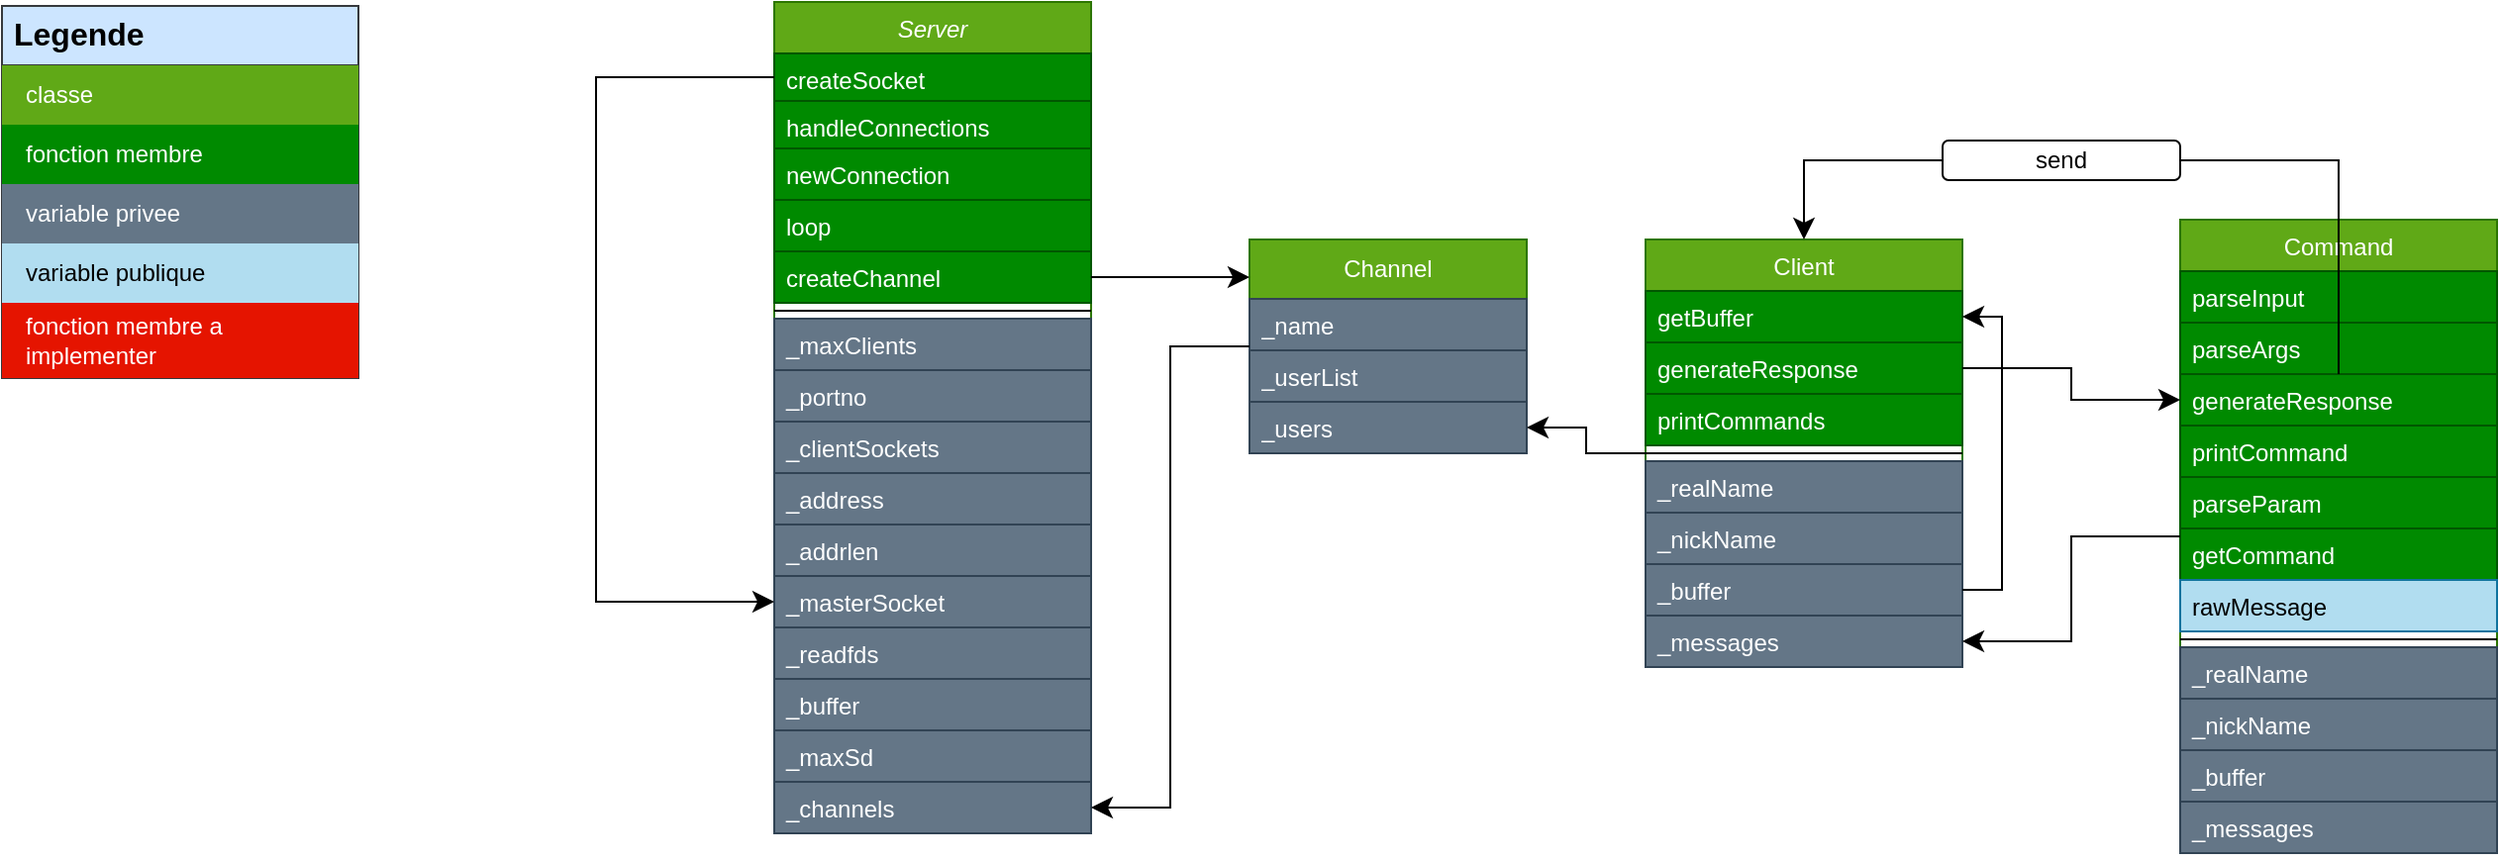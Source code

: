 <mxfile version="22.0.4" type="github">
  <diagram id="C5RBs43oDa-KdzZeNtuy" name="Page-1">
    <mxGraphModel dx="2111" dy="1869" grid="1" gridSize="10" guides="1" tooltips="1" connect="1" arrows="1" fold="1" page="1" pageScale="1" pageWidth="827" pageHeight="1169" math="0" shadow="0">
      <root>
        <mxCell id="WIyWlLk6GJQsqaUBKTNV-0" />
        <mxCell id="WIyWlLk6GJQsqaUBKTNV-1" parent="WIyWlLk6GJQsqaUBKTNV-0" />
        <mxCell id="zkfFHV4jXpPFQw0GAbJ--0" value="Server" style="swimlane;fontStyle=2;align=center;verticalAlign=top;childLayout=stackLayout;horizontal=1;startSize=26;horizontalStack=0;resizeParent=1;resizeLast=0;collapsible=1;marginBottom=0;rounded=0;shadow=0;strokeWidth=1;fillColor=#60a917;fontColor=#ffffff;strokeColor=#2D7600;" parent="WIyWlLk6GJQsqaUBKTNV-1" vertex="1">
          <mxGeometry x="210" y="-160" width="160" height="420" as="geometry">
            <mxRectangle x="10" y="-80" width="160" height="26" as="alternateBounds" />
          </mxGeometry>
        </mxCell>
        <mxCell id="zkfFHV4jXpPFQw0GAbJ--5" value="createSocket&#xa;" style="text;align=left;verticalAlign=top;spacingLeft=4;spacingRight=4;overflow=hidden;rotatable=0;points=[[0,0.5],[1,0.5]];portConstraint=eastwest;fillColor=#008a00;fontColor=#ffffff;strokeColor=#005700;" parent="zkfFHV4jXpPFQw0GAbJ--0" vertex="1">
          <mxGeometry y="26" width="160" height="24" as="geometry" />
        </mxCell>
        <mxCell id="nmFVzi2Qrn4RTM0XMvv8-7" value="handleConnections" style="text;align=left;verticalAlign=top;spacingLeft=4;spacingRight=4;overflow=hidden;rotatable=0;points=[[0,0.5],[1,0.5]];portConstraint=eastwest;fillColor=#008a00;fontColor=#ffffff;strokeColor=#005700;" parent="zkfFHV4jXpPFQw0GAbJ--0" vertex="1">
          <mxGeometry y="50" width="160" height="24" as="geometry" />
        </mxCell>
        <mxCell id="zkfFHV4jXpPFQw0GAbJ--1" value="newConnection" style="text;align=left;verticalAlign=top;spacingLeft=4;spacingRight=4;overflow=hidden;rotatable=0;points=[[0,0.5],[1,0.5]];portConstraint=eastwest;fillColor=#008a00;fontColor=#ffffff;strokeColor=#005700;" parent="zkfFHV4jXpPFQw0GAbJ--0" vertex="1">
          <mxGeometry y="74" width="160" height="26" as="geometry" />
        </mxCell>
        <mxCell id="nmFVzi2Qrn4RTM0XMvv8-9" value="loop" style="text;align=left;verticalAlign=top;spacingLeft=4;spacingRight=4;overflow=hidden;rotatable=0;points=[[0,0.5],[1,0.5]];portConstraint=eastwest;rounded=0;shadow=0;html=0;fillColor=#008a00;fontColor=#ffffff;strokeColor=#005700;" parent="zkfFHV4jXpPFQw0GAbJ--0" vertex="1">
          <mxGeometry y="100" width="160" height="26" as="geometry" />
        </mxCell>
        <mxCell id="zkfFHV4jXpPFQw0GAbJ--3" value="createChannel" style="text;align=left;verticalAlign=top;spacingLeft=4;spacingRight=4;overflow=hidden;rotatable=0;points=[[0,0.5],[1,0.5]];portConstraint=eastwest;rounded=0;shadow=0;html=0;fillColor=#008a00;fontColor=#ffffff;strokeColor=#005700;" parent="zkfFHV4jXpPFQw0GAbJ--0" vertex="1">
          <mxGeometry y="126" width="160" height="26" as="geometry" />
        </mxCell>
        <mxCell id="zkfFHV4jXpPFQw0GAbJ--4" value="" style="line;html=1;strokeWidth=1;align=left;verticalAlign=middle;spacingTop=-1;spacingLeft=3;spacingRight=3;rotatable=0;labelPosition=right;points=[];portConstraint=eastwest;" parent="zkfFHV4jXpPFQw0GAbJ--0" vertex="1">
          <mxGeometry y="152" width="160" height="8" as="geometry" />
        </mxCell>
        <mxCell id="nmFVzi2Qrn4RTM0XMvv8-17" value="_maxClients" style="text;align=left;verticalAlign=top;spacingLeft=4;spacingRight=4;overflow=hidden;rotatable=0;points=[[0,0.5],[1,0.5]];portConstraint=eastwest;rounded=0;shadow=0;html=0;fillColor=#647687;fontColor=#ffffff;strokeColor=#314354;" parent="zkfFHV4jXpPFQw0GAbJ--0" vertex="1">
          <mxGeometry y="160" width="160" height="26" as="geometry" />
        </mxCell>
        <mxCell id="nmFVzi2Qrn4RTM0XMvv8-63" value="_portno" style="text;align=left;verticalAlign=top;spacingLeft=4;spacingRight=4;overflow=hidden;rotatable=0;points=[[0,0.5],[1,0.5]];portConstraint=eastwest;rounded=0;shadow=0;html=0;fillColor=#647687;fontColor=#ffffff;strokeColor=#314354;" parent="zkfFHV4jXpPFQw0GAbJ--0" vertex="1">
          <mxGeometry y="186" width="160" height="26" as="geometry" />
        </mxCell>
        <mxCell id="nmFVzi2Qrn4RTM0XMvv8-64" value="_clientSockets" style="text;align=left;verticalAlign=top;spacingLeft=4;spacingRight=4;overflow=hidden;rotatable=0;points=[[0,0.5],[1,0.5]];portConstraint=eastwest;rounded=0;shadow=0;html=0;fillColor=#647687;fontColor=#ffffff;strokeColor=#314354;" parent="zkfFHV4jXpPFQw0GAbJ--0" vertex="1">
          <mxGeometry y="212" width="160" height="26" as="geometry" />
        </mxCell>
        <mxCell id="nmFVzi2Qrn4RTM0XMvv8-65" value="_address" style="text;align=left;verticalAlign=top;spacingLeft=4;spacingRight=4;overflow=hidden;rotatable=0;points=[[0,0.5],[1,0.5]];portConstraint=eastwest;rounded=0;shadow=0;html=0;fillColor=#647687;fontColor=#ffffff;strokeColor=#314354;" parent="zkfFHV4jXpPFQw0GAbJ--0" vertex="1">
          <mxGeometry y="238" width="160" height="26" as="geometry" />
        </mxCell>
        <mxCell id="nmFVzi2Qrn4RTM0XMvv8-62" value="_addrlen" style="text;align=left;verticalAlign=top;spacingLeft=4;spacingRight=4;overflow=hidden;rotatable=0;points=[[0,0.5],[1,0.5]];portConstraint=eastwest;rounded=0;shadow=0;html=0;fillColor=#647687;fontColor=#ffffff;strokeColor=#314354;" parent="zkfFHV4jXpPFQw0GAbJ--0" vertex="1">
          <mxGeometry y="264" width="160" height="26" as="geometry" />
        </mxCell>
        <mxCell id="nmFVzi2Qrn4RTM0XMvv8-61" value="_masterSocket" style="text;align=left;verticalAlign=top;spacingLeft=4;spacingRight=4;overflow=hidden;rotatable=0;points=[[0,0.5],[1,0.5]];portConstraint=eastwest;rounded=0;shadow=0;html=0;fillColor=#647687;fontColor=#ffffff;strokeColor=#314354;" parent="zkfFHV4jXpPFQw0GAbJ--0" vertex="1">
          <mxGeometry y="290" width="160" height="26" as="geometry" />
        </mxCell>
        <mxCell id="nmFVzi2Qrn4RTM0XMvv8-67" value="_readfds&#xa;" style="text;align=left;verticalAlign=top;spacingLeft=4;spacingRight=4;overflow=hidden;rotatable=0;points=[[0,0.5],[1,0.5]];portConstraint=eastwest;rounded=0;shadow=0;html=0;fillColor=#647687;fontColor=#ffffff;strokeColor=#314354;" parent="zkfFHV4jXpPFQw0GAbJ--0" vertex="1">
          <mxGeometry y="316" width="160" height="26" as="geometry" />
        </mxCell>
        <mxCell id="nmFVzi2Qrn4RTM0XMvv8-66" value="_buffer" style="text;align=left;verticalAlign=top;spacingLeft=4;spacingRight=4;overflow=hidden;rotatable=0;points=[[0,0.5],[1,0.5]];portConstraint=eastwest;rounded=0;shadow=0;html=0;fillColor=#647687;fontColor=#ffffff;strokeColor=#314354;" parent="zkfFHV4jXpPFQw0GAbJ--0" vertex="1">
          <mxGeometry y="342" width="160" height="26" as="geometry" />
        </mxCell>
        <mxCell id="nmFVzi2Qrn4RTM0XMvv8-68" value="_maxSd" style="text;align=left;verticalAlign=top;spacingLeft=4;spacingRight=4;overflow=hidden;rotatable=0;points=[[0,0.5],[1,0.5]];portConstraint=eastwest;rounded=0;shadow=0;html=0;fillColor=#647687;fontColor=#ffffff;strokeColor=#314354;" parent="zkfFHV4jXpPFQw0GAbJ--0" vertex="1">
          <mxGeometry y="368" width="160" height="26" as="geometry" />
        </mxCell>
        <mxCell id="nmFVzi2Qrn4RTM0XMvv8-60" value="_channels" style="text;align=left;verticalAlign=top;spacingLeft=4;spacingRight=4;overflow=hidden;rotatable=0;points=[[0,0.5],[1,0.5]];portConstraint=eastwest;rounded=0;shadow=0;html=0;fillColor=#647687;fontColor=#ffffff;strokeColor=#314354;" parent="zkfFHV4jXpPFQw0GAbJ--0" vertex="1">
          <mxGeometry y="394" width="160" height="26" as="geometry" />
        </mxCell>
        <mxCell id="DhGyzFEX1gzbE7A_Uzqe-18" value="" style="edgeStyle=elbowEdgeStyle;elbow=horizontal;endArrow=classic;html=1;curved=0;rounded=0;endSize=8;startSize=8;" edge="1" parent="zkfFHV4jXpPFQw0GAbJ--0" source="zkfFHV4jXpPFQw0GAbJ--5" target="nmFVzi2Qrn4RTM0XMvv8-61">
          <mxGeometry width="50" height="50" relative="1" as="geometry">
            <mxPoint x="330" y="350" as="sourcePoint" />
            <mxPoint x="380" y="300" as="targetPoint" />
            <Array as="points">
              <mxPoint x="-90" y="170" />
            </Array>
          </mxGeometry>
        </mxCell>
        <mxCell id="zkfFHV4jXpPFQw0GAbJ--17" value="Client" style="swimlane;fontStyle=0;align=center;verticalAlign=top;childLayout=stackLayout;horizontal=1;startSize=26;horizontalStack=0;resizeParent=1;resizeLast=0;collapsible=1;marginBottom=0;rounded=0;shadow=0;strokeWidth=1;fillColor=#60a917;fontColor=#ffffff;strokeColor=#2D7600;" parent="WIyWlLk6GJQsqaUBKTNV-1" vertex="1">
          <mxGeometry x="650" y="-40" width="160" height="216" as="geometry">
            <mxRectangle x="550" y="140" width="160" height="26" as="alternateBounds" />
          </mxGeometry>
        </mxCell>
        <mxCell id="zkfFHV4jXpPFQw0GAbJ--18" value="getBuffer" style="text;align=left;verticalAlign=top;spacingLeft=4;spacingRight=4;overflow=hidden;rotatable=0;points=[[0,0.5],[1,0.5]];portConstraint=eastwest;fillColor=#008a00;fontColor=#ffffff;strokeColor=#005700;" parent="zkfFHV4jXpPFQw0GAbJ--17" vertex="1">
          <mxGeometry y="26" width="160" height="26" as="geometry" />
        </mxCell>
        <mxCell id="zkfFHV4jXpPFQw0GAbJ--19" value="generateResponse" style="text;align=left;verticalAlign=top;spacingLeft=4;spacingRight=4;overflow=hidden;rotatable=0;points=[[0,0.5],[1,0.5]];portConstraint=eastwest;rounded=0;shadow=0;html=0;fillColor=#008a00;fontColor=#ffffff;strokeColor=#005700;" parent="zkfFHV4jXpPFQw0GAbJ--17" vertex="1">
          <mxGeometry y="52" width="160" height="26" as="geometry" />
        </mxCell>
        <mxCell id="zkfFHV4jXpPFQw0GAbJ--20" value="printCommands" style="text;align=left;verticalAlign=top;spacingLeft=4;spacingRight=4;overflow=hidden;rotatable=0;points=[[0,0.5],[1,0.5]];portConstraint=eastwest;rounded=0;shadow=0;html=0;fillColor=#008a00;fontColor=#ffffff;strokeColor=#005700;" parent="zkfFHV4jXpPFQw0GAbJ--17" vertex="1">
          <mxGeometry y="78" width="160" height="26" as="geometry" />
        </mxCell>
        <mxCell id="zkfFHV4jXpPFQw0GAbJ--23" value="" style="line;html=1;strokeWidth=1;align=left;verticalAlign=middle;spacingTop=-1;spacingLeft=3;spacingRight=3;rotatable=0;labelPosition=right;points=[];portConstraint=eastwest;" parent="zkfFHV4jXpPFQw0GAbJ--17" vertex="1">
          <mxGeometry y="104" width="160" height="8" as="geometry" />
        </mxCell>
        <mxCell id="nmFVzi2Qrn4RTM0XMvv8-76" value="_realName" style="text;align=left;verticalAlign=top;spacingLeft=4;spacingRight=4;overflow=hidden;rotatable=0;points=[[0,0.5],[1,0.5]];portConstraint=eastwest;rounded=0;shadow=0;html=0;fillColor=#647687;fontColor=#ffffff;strokeColor=#314354;" parent="zkfFHV4jXpPFQw0GAbJ--17" vertex="1">
          <mxGeometry y="112" width="160" height="26" as="geometry" />
        </mxCell>
        <mxCell id="nmFVzi2Qrn4RTM0XMvv8-74" value="_nickName" style="text;align=left;verticalAlign=top;spacingLeft=4;spacingRight=4;overflow=hidden;rotatable=0;points=[[0,0.5],[1,0.5]];portConstraint=eastwest;rounded=0;shadow=0;html=0;fillColor=#647687;fontColor=#ffffff;strokeColor=#314354;" parent="zkfFHV4jXpPFQw0GAbJ--17" vertex="1">
          <mxGeometry y="138" width="160" height="26" as="geometry" />
        </mxCell>
        <mxCell id="nmFVzi2Qrn4RTM0XMvv8-75" value="_buffer" style="text;align=left;verticalAlign=top;spacingLeft=4;spacingRight=4;overflow=hidden;rotatable=0;points=[[0,0.5],[1,0.5]];portConstraint=eastwest;rounded=0;shadow=0;html=0;fillColor=#647687;fontColor=#ffffff;strokeColor=#314354;" parent="zkfFHV4jXpPFQw0GAbJ--17" vertex="1">
          <mxGeometry y="164" width="160" height="26" as="geometry" />
        </mxCell>
        <mxCell id="nmFVzi2Qrn4RTM0XMvv8-73" value="_messages" style="text;align=left;verticalAlign=top;spacingLeft=4;spacingRight=4;overflow=hidden;rotatable=0;points=[[0,0.5],[1,0.5]];portConstraint=eastwest;rounded=0;shadow=0;html=0;fillColor=#647687;fontColor=#ffffff;strokeColor=#314354;" parent="zkfFHV4jXpPFQw0GAbJ--17" vertex="1">
          <mxGeometry y="190" width="160" height="26" as="geometry" />
        </mxCell>
        <mxCell id="DhGyzFEX1gzbE7A_Uzqe-40" value="" style="edgeStyle=elbowEdgeStyle;elbow=horizontal;endArrow=classic;html=1;curved=0;rounded=0;endSize=8;startSize=8;" edge="1" parent="zkfFHV4jXpPFQw0GAbJ--17" source="nmFVzi2Qrn4RTM0XMvv8-75" target="zkfFHV4jXpPFQw0GAbJ--18">
          <mxGeometry width="50" height="50" relative="1" as="geometry">
            <mxPoint x="-80" y="260" as="sourcePoint" />
            <mxPoint x="-30" y="210" as="targetPoint" />
            <Array as="points">
              <mxPoint x="180" y="100" />
              <mxPoint x="170" y="110" />
            </Array>
          </mxGeometry>
        </mxCell>
        <mxCell id="nmFVzi2Qrn4RTM0XMvv8-44" value="Channel" style="swimlane;fontStyle=0;childLayout=stackLayout;horizontal=1;startSize=30;fillColor=#60a917;horizontalStack=0;resizeParent=1;resizeParentMax=0;resizeLast=0;collapsible=1;marginBottom=0;whiteSpace=wrap;html=1;fontColor=#ffffff;strokeColor=#2D7600;" parent="WIyWlLk6GJQsqaUBKTNV-1" vertex="1">
          <mxGeometry x="450" y="-40" width="140" height="108" as="geometry">
            <mxRectangle x="270" y="60" width="90" height="30" as="alternateBounds" />
          </mxGeometry>
        </mxCell>
        <mxCell id="nmFVzi2Qrn4RTM0XMvv8-46" value="_name" style="text;strokeColor=#314354;fillColor=#647687;align=left;verticalAlign=top;spacingLeft=4;spacingRight=4;overflow=hidden;rotatable=0;points=[[0,0.5],[1,0.5]];portConstraint=eastwest;whiteSpace=wrap;html=1;fontColor=#ffffff;" parent="nmFVzi2Qrn4RTM0XMvv8-44" vertex="1">
          <mxGeometry y="30" width="140" height="26" as="geometry" />
        </mxCell>
        <mxCell id="nmFVzi2Qrn4RTM0XMvv8-72" value="_userList" style="text;strokeColor=#314354;fillColor=#647687;align=left;verticalAlign=top;spacingLeft=4;spacingRight=4;overflow=hidden;rotatable=0;points=[[0,0.5],[1,0.5]];portConstraint=eastwest;whiteSpace=wrap;html=1;fontColor=#ffffff;" parent="nmFVzi2Qrn4RTM0XMvv8-44" vertex="1">
          <mxGeometry y="56" width="140" height="26" as="geometry" />
        </mxCell>
        <mxCell id="nmFVzi2Qrn4RTM0XMvv8-47" value="_users" style="text;strokeColor=#314354;fillColor=#647687;align=left;verticalAlign=top;spacingLeft=4;spacingRight=4;overflow=hidden;rotatable=0;points=[[0,0.5],[1,0.5]];portConstraint=eastwest;whiteSpace=wrap;html=1;fontColor=#ffffff;" parent="nmFVzi2Qrn4RTM0XMvv8-44" vertex="1">
          <mxGeometry y="82" width="140" height="26" as="geometry" />
        </mxCell>
        <mxCell id="nmFVzi2Qrn4RTM0XMvv8-70" value="" style="edgeStyle=elbowEdgeStyle;elbow=horizontal;endArrow=classic;html=1;curved=0;rounded=0;endSize=8;startSize=8;" parent="WIyWlLk6GJQsqaUBKTNV-1" source="nmFVzi2Qrn4RTM0XMvv8-44" target="nmFVzi2Qrn4RTM0XMvv8-60" edge="1">
          <mxGeometry width="50" height="50" relative="1" as="geometry">
            <mxPoint x="380" y="310" as="sourcePoint" />
            <mxPoint x="430" y="260" as="targetPoint" />
          </mxGeometry>
        </mxCell>
        <mxCell id="nmFVzi2Qrn4RTM0XMvv8-71" value="" style="edgeStyle=elbowEdgeStyle;elbow=vertical;endArrow=classic;html=1;curved=0;rounded=0;endSize=8;startSize=8;" parent="WIyWlLk6GJQsqaUBKTNV-1" source="zkfFHV4jXpPFQw0GAbJ--3" target="nmFVzi2Qrn4RTM0XMvv8-44" edge="1">
          <mxGeometry width="50" height="50" relative="1" as="geometry">
            <mxPoint x="380" y="310" as="sourcePoint" />
            <mxPoint x="430" y="260" as="targetPoint" />
          </mxGeometry>
        </mxCell>
        <mxCell id="nmFVzi2Qrn4RTM0XMvv8-77" value="Command" style="swimlane;fontStyle=0;align=center;verticalAlign=top;childLayout=stackLayout;horizontal=1;startSize=26;horizontalStack=0;resizeParent=1;resizeLast=0;collapsible=1;marginBottom=0;rounded=0;shadow=0;strokeWidth=1;fillColor=#60a917;fontColor=#ffffff;strokeColor=#2D7600;" parent="WIyWlLk6GJQsqaUBKTNV-1" vertex="1">
          <mxGeometry x="920" y="-50" width="160" height="320" as="geometry">
            <mxRectangle x="550" y="140" width="160" height="26" as="alternateBounds" />
          </mxGeometry>
        </mxCell>
        <mxCell id="nmFVzi2Qrn4RTM0XMvv8-78" value="parseInput" style="text;align=left;verticalAlign=top;spacingLeft=4;spacingRight=4;overflow=hidden;rotatable=0;points=[[0,0.5],[1,0.5]];portConstraint=eastwest;fillColor=#008a00;fontColor=#ffffff;strokeColor=#005700;" parent="nmFVzi2Qrn4RTM0XMvv8-77" vertex="1">
          <mxGeometry y="26" width="160" height="26" as="geometry" />
        </mxCell>
        <mxCell id="nmFVzi2Qrn4RTM0XMvv8-79" value="parseArgs" style="text;align=left;verticalAlign=top;spacingLeft=4;spacingRight=4;overflow=hidden;rotatable=0;points=[[0,0.5],[1,0.5]];portConstraint=eastwest;rounded=0;shadow=0;html=0;fillColor=#008a00;fontColor=#ffffff;strokeColor=#005700;" parent="nmFVzi2Qrn4RTM0XMvv8-77" vertex="1">
          <mxGeometry y="52" width="160" height="26" as="geometry" />
        </mxCell>
        <mxCell id="nmFVzi2Qrn4RTM0XMvv8-80" value="generateResponse" style="text;align=left;verticalAlign=top;spacingLeft=4;spacingRight=4;overflow=hidden;rotatable=0;points=[[0,0.5],[1,0.5]];portConstraint=eastwest;rounded=0;shadow=0;html=0;fillColor=#008a00;fontColor=#ffffff;strokeColor=#005700;" parent="nmFVzi2Qrn4RTM0XMvv8-77" vertex="1">
          <mxGeometry y="78" width="160" height="26" as="geometry" />
        </mxCell>
        <mxCell id="nmFVzi2Qrn4RTM0XMvv8-86" value="printCommand" style="text;align=left;verticalAlign=top;spacingLeft=4;spacingRight=4;overflow=hidden;rotatable=0;points=[[0,0.5],[1,0.5]];portConstraint=eastwest;rounded=0;shadow=0;html=0;fillColor=#008a00;fontColor=#ffffff;strokeColor=#005700;" parent="nmFVzi2Qrn4RTM0XMvv8-77" vertex="1">
          <mxGeometry y="104" width="160" height="26" as="geometry" />
        </mxCell>
        <mxCell id="nmFVzi2Qrn4RTM0XMvv8-87" value="parseParam" style="text;align=left;verticalAlign=top;spacingLeft=4;spacingRight=4;overflow=hidden;rotatable=0;points=[[0,0.5],[1,0.5]];portConstraint=eastwest;rounded=0;shadow=0;html=0;fillColor=#008a00;fontColor=#ffffff;strokeColor=#005700;" parent="nmFVzi2Qrn4RTM0XMvv8-77" vertex="1">
          <mxGeometry y="130" width="160" height="26" as="geometry" />
        </mxCell>
        <mxCell id="nmFVzi2Qrn4RTM0XMvv8-88" value="getCommand" style="text;align=left;verticalAlign=top;spacingLeft=4;spacingRight=4;overflow=hidden;rotatable=0;points=[[0,0.5],[1,0.5]];portConstraint=eastwest;rounded=0;shadow=0;html=0;fillColor=#008a00;fontColor=#ffffff;strokeColor=#005700;" parent="nmFVzi2Qrn4RTM0XMvv8-77" vertex="1">
          <mxGeometry y="156" width="160" height="26" as="geometry" />
        </mxCell>
        <mxCell id="nmFVzi2Qrn4RTM0XMvv8-89" value="rawMessage" style="text;align=left;verticalAlign=top;spacingLeft=4;spacingRight=4;overflow=hidden;rotatable=0;points=[[0,0.5],[1,0.5]];portConstraint=eastwest;rounded=0;shadow=0;html=0;fillColor=#b1ddf0;strokeColor=#10739e;" parent="nmFVzi2Qrn4RTM0XMvv8-77" vertex="1">
          <mxGeometry y="182" width="160" height="26" as="geometry" />
        </mxCell>
        <mxCell id="nmFVzi2Qrn4RTM0XMvv8-81" value="" style="line;html=1;strokeWidth=1;align=left;verticalAlign=middle;spacingTop=-1;spacingLeft=3;spacingRight=3;rotatable=0;labelPosition=right;points=[];portConstraint=eastwest;" parent="nmFVzi2Qrn4RTM0XMvv8-77" vertex="1">
          <mxGeometry y="208" width="160" height="8" as="geometry" />
        </mxCell>
        <mxCell id="nmFVzi2Qrn4RTM0XMvv8-82" value="_realName" style="text;align=left;verticalAlign=top;spacingLeft=4;spacingRight=4;overflow=hidden;rotatable=0;points=[[0,0.5],[1,0.5]];portConstraint=eastwest;rounded=0;shadow=0;html=0;fillColor=#647687;fontColor=#ffffff;strokeColor=#314354;" parent="nmFVzi2Qrn4RTM0XMvv8-77" vertex="1">
          <mxGeometry y="216" width="160" height="26" as="geometry" />
        </mxCell>
        <mxCell id="nmFVzi2Qrn4RTM0XMvv8-83" value="_nickName" style="text;align=left;verticalAlign=top;spacingLeft=4;spacingRight=4;overflow=hidden;rotatable=0;points=[[0,0.5],[1,0.5]];portConstraint=eastwest;rounded=0;shadow=0;html=0;fillColor=#647687;fontColor=#ffffff;strokeColor=#314354;" parent="nmFVzi2Qrn4RTM0XMvv8-77" vertex="1">
          <mxGeometry y="242" width="160" height="26" as="geometry" />
        </mxCell>
        <mxCell id="nmFVzi2Qrn4RTM0XMvv8-84" value="_buffer" style="text;align=left;verticalAlign=top;spacingLeft=4;spacingRight=4;overflow=hidden;rotatable=0;points=[[0,0.5],[1,0.5]];portConstraint=eastwest;rounded=0;shadow=0;html=0;fillColor=#647687;fontColor=#ffffff;strokeColor=#314354;" parent="nmFVzi2Qrn4RTM0XMvv8-77" vertex="1">
          <mxGeometry y="268" width="160" height="26" as="geometry" />
        </mxCell>
        <mxCell id="nmFVzi2Qrn4RTM0XMvv8-85" value="_messages" style="text;align=left;verticalAlign=top;spacingLeft=4;spacingRight=4;overflow=hidden;rotatable=0;points=[[0,0.5],[1,0.5]];portConstraint=eastwest;rounded=0;shadow=0;html=0;fillColor=#647687;fontColor=#ffffff;strokeColor=#314354;" parent="nmFVzi2Qrn4RTM0XMvv8-77" vertex="1">
          <mxGeometry y="294" width="160" height="26" as="geometry" />
        </mxCell>
        <mxCell id="DhGyzFEX1gzbE7A_Uzqe-4" value="" style="edgeStyle=elbowEdgeStyle;elbow=horizontal;endArrow=classic;html=1;curved=0;rounded=0;endSize=8;startSize=8;" edge="1" parent="WIyWlLk6GJQsqaUBKTNV-1" source="zkfFHV4jXpPFQw0GAbJ--17" target="nmFVzi2Qrn4RTM0XMvv8-47">
          <mxGeometry width="50" height="50" relative="1" as="geometry">
            <mxPoint x="320" y="340" as="sourcePoint" />
            <mxPoint x="370" y="290" as="targetPoint" />
          </mxGeometry>
        </mxCell>
        <mxCell id="DhGyzFEX1gzbE7A_Uzqe-5" value="" style="edgeStyle=elbowEdgeStyle;elbow=horizontal;endArrow=classic;html=1;curved=0;rounded=0;endSize=8;startSize=8;" edge="1" parent="WIyWlLk6GJQsqaUBKTNV-1" source="nmFVzi2Qrn4RTM0XMvv8-77" target="nmFVzi2Qrn4RTM0XMvv8-73">
          <mxGeometry width="50" height="50" relative="1" as="geometry">
            <mxPoint x="320" y="340" as="sourcePoint" />
            <mxPoint x="370" y="290" as="targetPoint" />
          </mxGeometry>
        </mxCell>
        <mxCell id="DhGyzFEX1gzbE7A_Uzqe-19" value="Legende" style="shape=table;startSize=30;container=1;collapsible=0;childLayout=tableLayout;fontSize=16;align=left;verticalAlign=top;fillColor=#cce5ff;strokeColor=#36393d;fontStyle=1;spacingLeft=6;spacing=0;resizable=0;" vertex="1" parent="WIyWlLk6GJQsqaUBKTNV-1">
          <mxGeometry x="-180" y="-158" width="180" height="188.0" as="geometry" />
        </mxCell>
        <mxCell id="DhGyzFEX1gzbE7A_Uzqe-20" value="" style="shape=tableRow;horizontal=0;startSize=0;swimlaneHead=0;swimlaneBody=0;strokeColor=inherit;top=0;left=0;bottom=0;right=0;collapsible=0;dropTarget=0;fillColor=none;points=[[0,0.5],[1,0.5]];portConstraint=eastwest;fontSize=12;" vertex="1" parent="DhGyzFEX1gzbE7A_Uzqe-19">
          <mxGeometry y="30" width="180" height="30" as="geometry" />
        </mxCell>
        <mxCell id="DhGyzFEX1gzbE7A_Uzqe-21" value="classe" style="shape=partialRectangle;html=1;whiteSpace=wrap;connectable=0;strokeColor=#2D7600;overflow=hidden;fillColor=#60a917;top=0;left=0;bottom=0;right=0;pointerEvents=1;fontSize=12;align=left;fontColor=#ffffff;spacingLeft=10;spacingRight=4;" vertex="1" parent="DhGyzFEX1gzbE7A_Uzqe-20">
          <mxGeometry width="180" height="30" as="geometry">
            <mxRectangle width="180" height="30" as="alternateBounds" />
          </mxGeometry>
        </mxCell>
        <mxCell id="DhGyzFEX1gzbE7A_Uzqe-22" value="" style="shape=tableRow;horizontal=0;startSize=0;swimlaneHead=0;swimlaneBody=0;strokeColor=inherit;top=0;left=0;bottom=0;right=0;collapsible=0;dropTarget=0;fillColor=none;points=[[0,0.5],[1,0.5]];portConstraint=eastwest;fontSize=12;" vertex="1" parent="DhGyzFEX1gzbE7A_Uzqe-19">
          <mxGeometry y="60" width="180" height="30" as="geometry" />
        </mxCell>
        <mxCell id="DhGyzFEX1gzbE7A_Uzqe-23" value="fonction membre" style="shape=partialRectangle;html=1;whiteSpace=wrap;connectable=0;strokeColor=#005700;overflow=hidden;fillColor=#008a00;top=0;left=0;bottom=0;right=0;pointerEvents=1;fontSize=12;align=left;fontColor=#ffffff;spacingLeft=10;spacingRight=4;" vertex="1" parent="DhGyzFEX1gzbE7A_Uzqe-22">
          <mxGeometry width="180" height="30" as="geometry">
            <mxRectangle width="180" height="30" as="alternateBounds" />
          </mxGeometry>
        </mxCell>
        <mxCell id="DhGyzFEX1gzbE7A_Uzqe-24" value="" style="shape=tableRow;horizontal=0;startSize=0;swimlaneHead=0;swimlaneBody=0;strokeColor=inherit;top=0;left=0;bottom=0;right=0;collapsible=0;dropTarget=0;fillColor=none;points=[[0,0.5],[1,0.5]];portConstraint=eastwest;fontSize=12;" vertex="1" parent="DhGyzFEX1gzbE7A_Uzqe-19">
          <mxGeometry y="90" width="180" height="30" as="geometry" />
        </mxCell>
        <mxCell id="DhGyzFEX1gzbE7A_Uzqe-25" value="variable privee" style="shape=partialRectangle;html=1;whiteSpace=wrap;connectable=0;strokeColor=#314354;overflow=hidden;fillColor=#647687;top=0;left=0;bottom=0;right=0;pointerEvents=1;fontSize=12;align=left;fontColor=#ffffff;spacingLeft=10;spacingRight=4;" vertex="1" parent="DhGyzFEX1gzbE7A_Uzqe-24">
          <mxGeometry width="180" height="30" as="geometry">
            <mxRectangle width="180" height="30" as="alternateBounds" />
          </mxGeometry>
        </mxCell>
        <mxCell id="DhGyzFEX1gzbE7A_Uzqe-26" value="" style="shape=tableRow;horizontal=0;startSize=0;swimlaneHead=0;swimlaneBody=0;strokeColor=inherit;top=0;left=0;bottom=0;right=0;collapsible=0;dropTarget=0;fillColor=none;points=[[0,0.5],[1,0.5]];portConstraint=eastwest;fontSize=12;" vertex="1" parent="DhGyzFEX1gzbE7A_Uzqe-19">
          <mxGeometry y="120" width="180" height="30" as="geometry" />
        </mxCell>
        <mxCell id="DhGyzFEX1gzbE7A_Uzqe-27" value="variable publique" style="shape=partialRectangle;html=1;whiteSpace=wrap;connectable=0;strokeColor=#10739e;overflow=hidden;fillColor=#b1ddf0;top=0;left=0;bottom=0;right=0;pointerEvents=1;fontSize=12;align=left;spacingLeft=10;spacingRight=4;" vertex="1" parent="DhGyzFEX1gzbE7A_Uzqe-26">
          <mxGeometry width="180" height="30" as="geometry">
            <mxRectangle width="180" height="30" as="alternateBounds" />
          </mxGeometry>
        </mxCell>
        <mxCell id="DhGyzFEX1gzbE7A_Uzqe-28" value="" style="shape=tableRow;horizontal=0;startSize=0;swimlaneHead=0;swimlaneBody=0;strokeColor=inherit;top=0;left=0;bottom=0;right=0;collapsible=0;dropTarget=0;fillColor=none;points=[[0,0.5],[1,0.5]];portConstraint=eastwest;fontSize=12;" vertex="1" parent="DhGyzFEX1gzbE7A_Uzqe-19">
          <mxGeometry y="150" width="180" height="38" as="geometry" />
        </mxCell>
        <mxCell id="DhGyzFEX1gzbE7A_Uzqe-29" value="fonction membre a implementer" style="shape=partialRectangle;html=1;whiteSpace=wrap;connectable=0;strokeColor=#B20000;overflow=hidden;fillColor=#e51400;top=0;left=0;bottom=0;right=0;pointerEvents=1;fontSize=12;align=left;spacingLeft=10;spacingRight=4;fontColor=#ffffff;" vertex="1" parent="DhGyzFEX1gzbE7A_Uzqe-28">
          <mxGeometry width="180" height="38" as="geometry">
            <mxRectangle width="180" height="38" as="alternateBounds" />
          </mxGeometry>
        </mxCell>
        <mxCell id="DhGyzFEX1gzbE7A_Uzqe-41" value="" style="edgeStyle=elbowEdgeStyle;elbow=horizontal;endArrow=classic;html=1;curved=0;rounded=0;endSize=8;startSize=8;" edge="1" parent="WIyWlLk6GJQsqaUBKTNV-1" source="zkfFHV4jXpPFQw0GAbJ--19" target="nmFVzi2Qrn4RTM0XMvv8-80">
          <mxGeometry width="50" height="50" relative="1" as="geometry">
            <mxPoint x="570" y="220" as="sourcePoint" />
            <mxPoint x="620" y="170" as="targetPoint" />
          </mxGeometry>
        </mxCell>
        <mxCell id="DhGyzFEX1gzbE7A_Uzqe-44" value="" style="edgeStyle=elbowEdgeStyle;elbow=horizontal;endArrow=classic;html=1;curved=0;rounded=0;endSize=8;startSize=8;" edge="1" parent="WIyWlLk6GJQsqaUBKTNV-1" source="nmFVzi2Qrn4RTM0XMvv8-80" target="zkfFHV4jXpPFQw0GAbJ--17">
          <mxGeometry width="50" height="50" relative="1" as="geometry">
            <mxPoint x="670" y="100" as="sourcePoint" />
            <mxPoint x="720" y="50" as="targetPoint" />
            <Array as="points">
              <mxPoint x="860" y="-80" />
            </Array>
          </mxGeometry>
        </mxCell>
        <mxCell id="DhGyzFEX1gzbE7A_Uzqe-45" value="send" style="rounded=1;whiteSpace=wrap;html=1;" vertex="1" parent="WIyWlLk6GJQsqaUBKTNV-1">
          <mxGeometry x="800" y="-90" width="120" height="20" as="geometry" />
        </mxCell>
      </root>
    </mxGraphModel>
  </diagram>
</mxfile>
